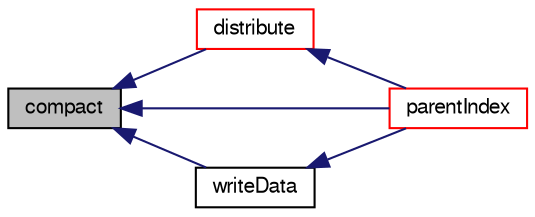 digraph "compact"
{
  bgcolor="transparent";
  edge [fontname="FreeSans",fontsize="10",labelfontname="FreeSans",labelfontsize="10"];
  node [fontname="FreeSans",fontsize="10",shape=record];
  rankdir="LR";
  Node1549 [label="compact",height=0.2,width=0.4,color="black", fillcolor="grey75", style="filled", fontcolor="black"];
  Node1549 -> Node1550 [dir="back",color="midnightblue",fontsize="10",style="solid",fontname="FreeSans"];
  Node1550 [label="distribute",height=0.2,width=0.4,color="red",URL="$a21690.html#a6be2dc3eb1d541aeb83ee0a2adcc0556",tooltip="Update local numbering for mesh redistribution. "];
  Node1550 -> Node1557 [dir="back",color="midnightblue",fontsize="10",style="solid",fontname="FreeSans"];
  Node1557 [label="parentIndex",height=0.2,width=0.4,color="red",URL="$a21690.html#a4eed19cdbc97968a63b0109384f138e1",tooltip="Get parent of cell. "];
  Node1549 -> Node1557 [dir="back",color="midnightblue",fontsize="10",style="solid",fontname="FreeSans"];
  Node1549 -> Node1566 [dir="back",color="midnightblue",fontsize="10",style="solid",fontname="FreeSans"];
  Node1566 [label="writeData",height=0.2,width=0.4,color="black",URL="$a21690.html#a25900c366cb0a98321899fde6c66dab7",tooltip="WriteData function required for regIOobject write operation. "];
  Node1566 -> Node1557 [dir="back",color="midnightblue",fontsize="10",style="solid",fontname="FreeSans"];
}
